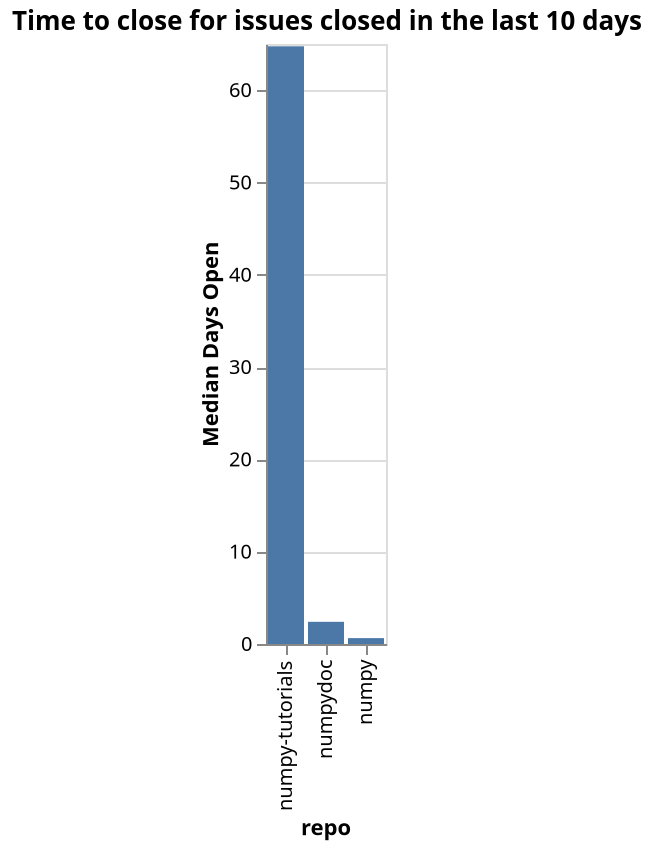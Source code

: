 {
  "config": {
    "view": {
      "continuousWidth": 400,
      "continuousHeight": 300
    }
  },
  "data": {
    "name": "data-a8cdc013da4c3ac695b2bcdbe3fc4d38"
  },
  "mark": "bar",
  "encoding": {
    "x": {
      "type": "nominal",
      "field": "repo",
      "sort": [
        "numpy-tutorials",
        "numpydoc",
        "numpy"
      ]
    },
    "y": {
      "type": "quantitative",
      "field": "time_open",
      "title": "Median Days Open"
    }
  },
  "title": "Time to close for issues closed in the last 10 days",
  "$schema": "https://vega.github.io/schema/vega-lite/v5.json",
  "datasets": {
    "data-a8cdc013da4c3ac695b2bcdbe3fc4d38": [
      {
        "org": "numpy",
        "repo": "numpy",
        "time_open": 0.6368171296296297,
        "org/repo": "numpy/numpy"
      },
      {
        "org": "numpy",
        "repo": "numpy-tutorials",
        "time_open": 64.75004629629629,
        "org/repo": "numpy/numpy-tutorials"
      },
      {
        "org": "numpy",
        "repo": "numpydoc",
        "time_open": 2.403703703703704,
        "org/repo": "numpy/numpydoc"
      }
    ]
  }
}